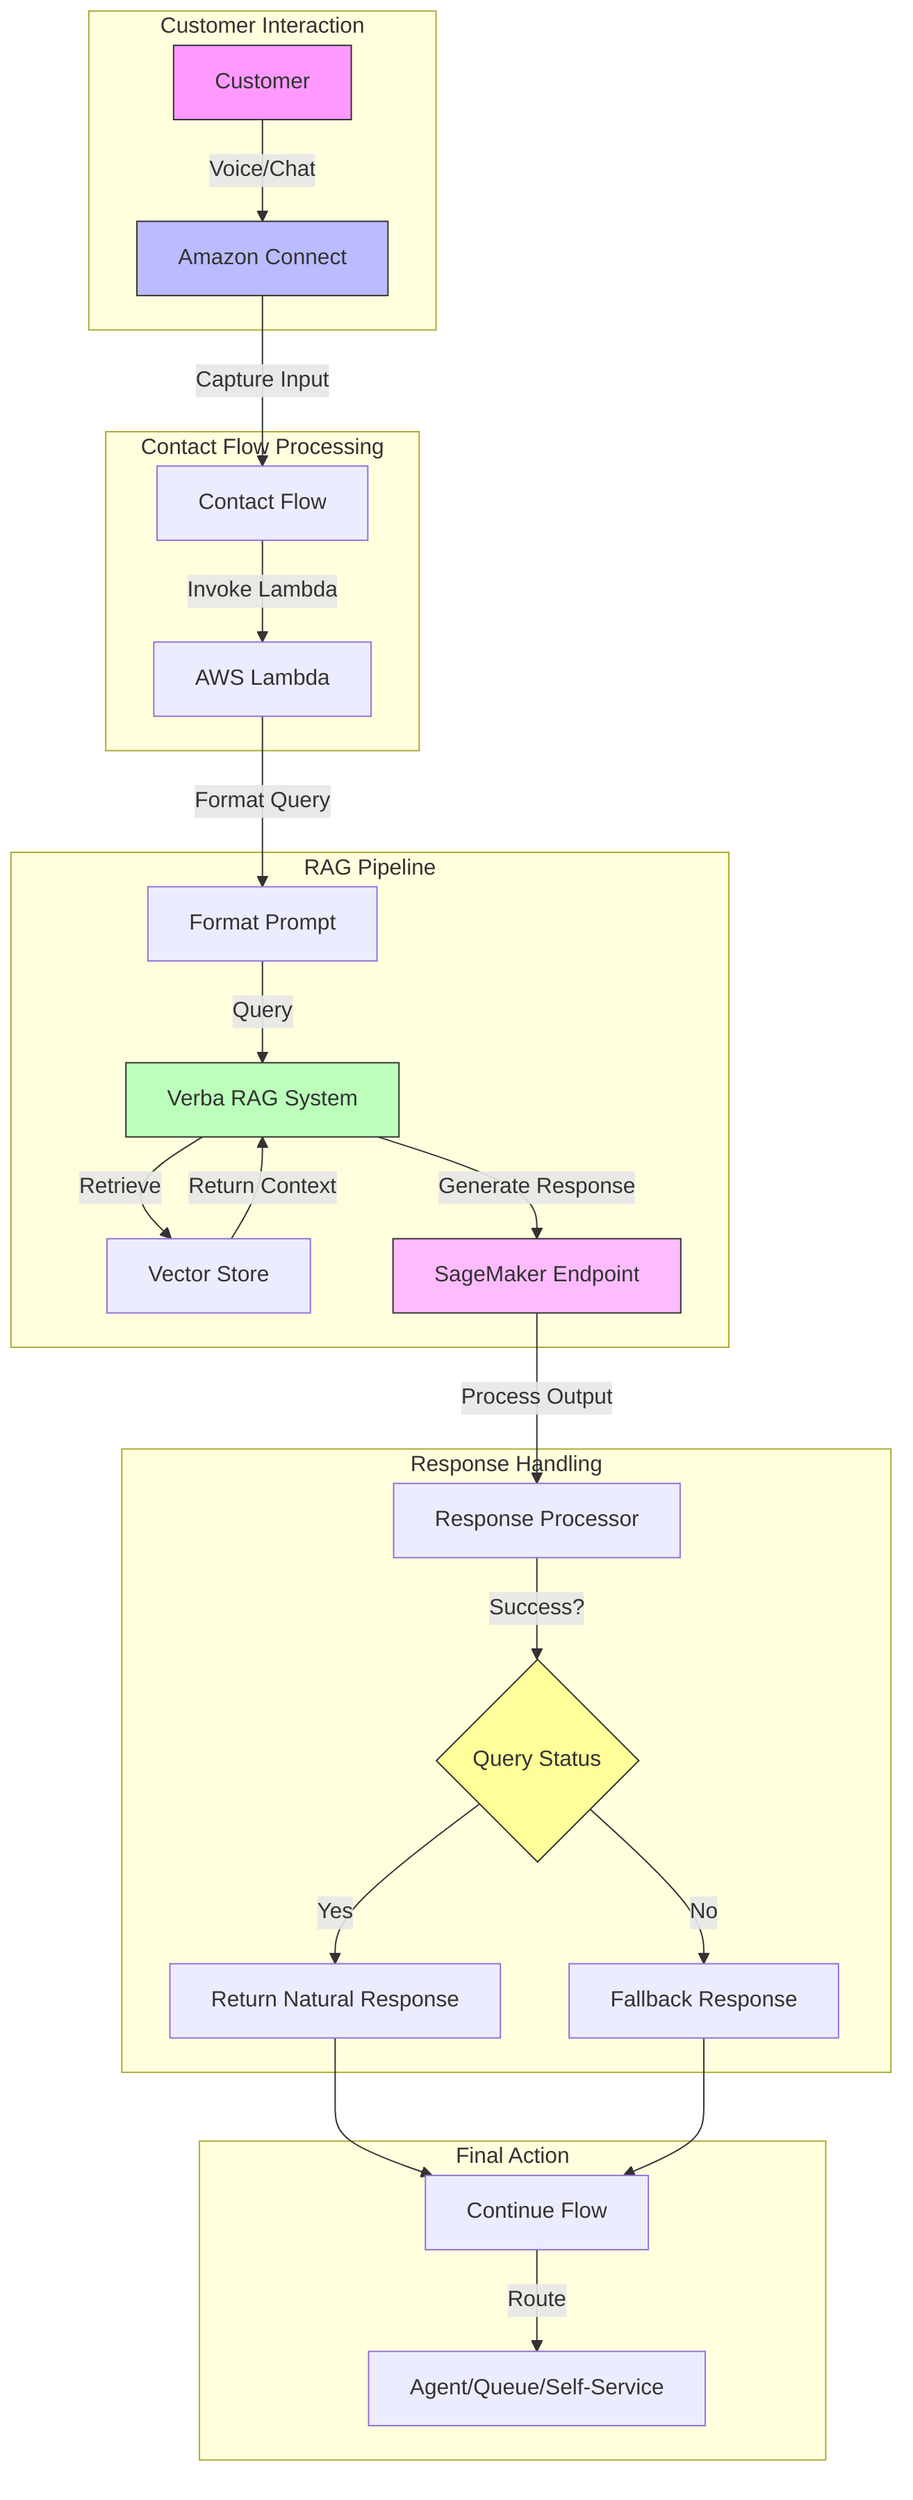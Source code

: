 flowchart TD
    subgraph Customer Interaction
        A[Customer] -->|Voice/Chat| B[Amazon Connect]
    end

    subgraph Contact Flow Processing
        B -->|Capture Input| C[Contact Flow]
        C -->|Invoke Lambda| D[AWS Lambda]
    end

    subgraph RAG Pipeline
        D -->|Format Query| E[Format Prompt]
        E -->|Query| F[Verba RAG System]
        F -->|Retrieve| G[Vector Store]
        G -->|Return Context| F
        F -->|Generate Response| H[SageMaker Endpoint]
    end

    subgraph Response Handling
        H -->|Process Output| I[Response Processor]
        I -->|Success?| J{Query Status}
        J -->|Yes| K[Return Natural Response]
        J -->|No| L[Fallback Response]
    end

    subgraph Final Action
        K --> M[Continue Flow]
        L --> M
        M -->|Route| N[Agent/Queue/Self-Service]
    end

    style A fill:#f9f,stroke:#333
    style B fill:#bbf,stroke:#333
    style F fill:#bfb,stroke:#333
    style H fill:#fbf,stroke:#333
    style J fill:#ff9,stroke:#333
